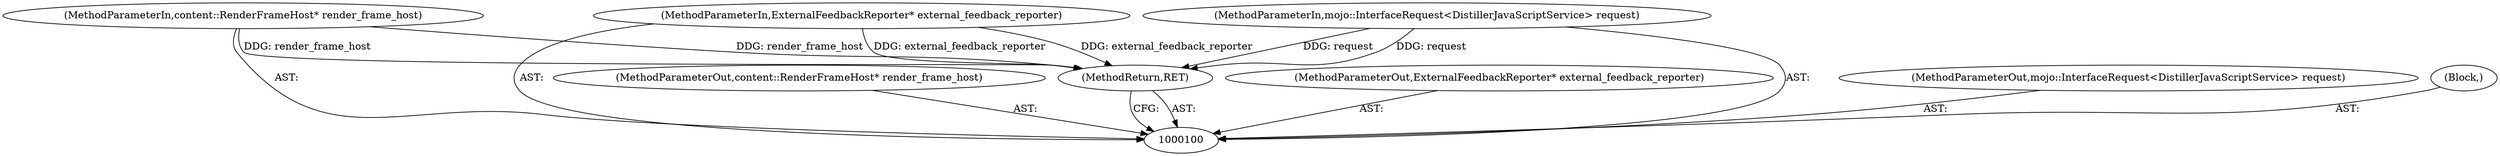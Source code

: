 digraph "1_Chrome_dcd10462fb49c72544719c490238f3a35edf3fc6_3" {
"1000105" [label="(MethodReturn,RET)"];
"1000101" [label="(MethodParameterIn,content::RenderFrameHost* render_frame_host)"];
"1000112" [label="(MethodParameterOut,content::RenderFrameHost* render_frame_host)"];
"1000102" [label="(MethodParameterIn,ExternalFeedbackReporter* external_feedback_reporter)"];
"1000113" [label="(MethodParameterOut,ExternalFeedbackReporter* external_feedback_reporter)"];
"1000103" [label="(MethodParameterIn,mojo::InterfaceRequest<DistillerJavaScriptService> request)"];
"1000114" [label="(MethodParameterOut,mojo::InterfaceRequest<DistillerJavaScriptService> request)"];
"1000104" [label="(Block,)"];
"1000105" -> "1000100"  [label="AST: "];
"1000105" -> "1000100"  [label="CFG: "];
"1000103" -> "1000105"  [label="DDG: request"];
"1000102" -> "1000105"  [label="DDG: external_feedback_reporter"];
"1000101" -> "1000105"  [label="DDG: render_frame_host"];
"1000101" -> "1000100"  [label="AST: "];
"1000101" -> "1000105"  [label="DDG: render_frame_host"];
"1000112" -> "1000100"  [label="AST: "];
"1000102" -> "1000100"  [label="AST: "];
"1000102" -> "1000105"  [label="DDG: external_feedback_reporter"];
"1000113" -> "1000100"  [label="AST: "];
"1000103" -> "1000100"  [label="AST: "];
"1000103" -> "1000105"  [label="DDG: request"];
"1000114" -> "1000100"  [label="AST: "];
"1000104" -> "1000100"  [label="AST: "];
}
